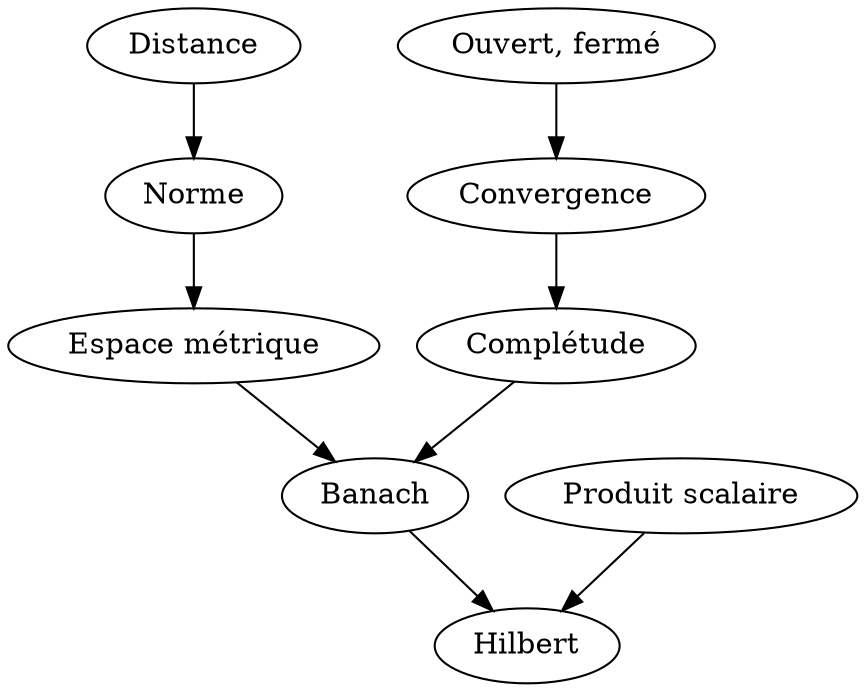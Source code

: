 digraph G {
    rankdir=UD
    "Distance" -> "Norme";
    "Norme" -> "Espace métrique";
    "Ouvert, fermé" -> "Convergence";
    "Convergence" -> "Complétude";
    "Espace métrique" -> "Banach";
    "Complétude" -> "Banach";
    "Produit scalaire" -> "Hilbert";
    "Banach" -> "Hilbert";
}
